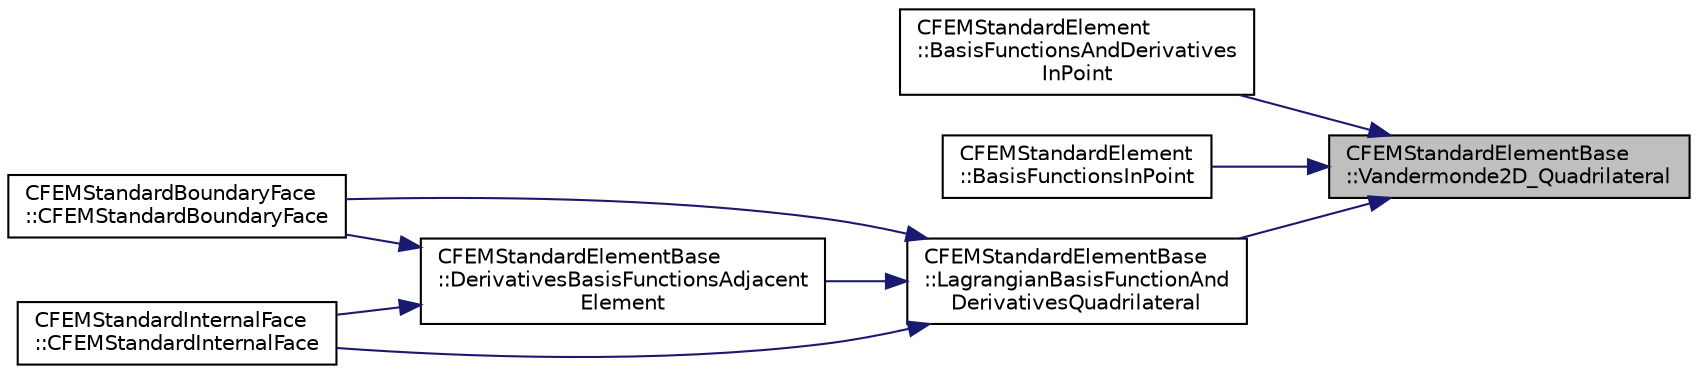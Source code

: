 digraph "CFEMStandardElementBase::Vandermonde2D_Quadrilateral"
{
 // LATEX_PDF_SIZE
  edge [fontname="Helvetica",fontsize="10",labelfontname="Helvetica",labelfontsize="10"];
  node [fontname="Helvetica",fontsize="10",shape=record];
  rankdir="RL";
  Node1 [label="CFEMStandardElementBase\l::Vandermonde2D_Quadrilateral",height=0.2,width=0.4,color="black", fillcolor="grey75", style="filled", fontcolor="black",tooltip="Function, which computes the Vandermonde matrix for a standard quadrilateral."];
  Node1 -> Node2 [dir="back",color="midnightblue",fontsize="10",style="solid",fontname="Helvetica"];
  Node2 [label="CFEMStandardElement\l::BasisFunctionsAndDerivatives\lInPoint",height=0.2,width=0.4,color="black", fillcolor="white", style="filled",URL="$classCFEMStandardElement.html#a0ce8e7aff7657aa636844f04bae3eac4",tooltip="Function, which computes the Lagrangian basis functions and its derivatives for the given parametric ..."];
  Node1 -> Node3 [dir="back",color="midnightblue",fontsize="10",style="solid",fontname="Helvetica"];
  Node3 [label="CFEMStandardElement\l::BasisFunctionsInPoint",height=0.2,width=0.4,color="black", fillcolor="white", style="filled",URL="$classCFEMStandardElement.html#a7e662dc2ab1b4dc7a5b56cd70929af9d",tooltip="Function, which computes the Lagrangian basis functions for the given parametric coordinates."];
  Node1 -> Node4 [dir="back",color="midnightblue",fontsize="10",style="solid",fontname="Helvetica"];
  Node4 [label="CFEMStandardElementBase\l::LagrangianBasisFunctionAnd\lDerivativesQuadrilateral",height=0.2,width=0.4,color="black", fillcolor="white", style="filled",URL="$classCFEMStandardElementBase.html#a876f6b9195c5376d47ca1450a9c2b664",tooltip="Function, which determines the values of the Lagrangian interpolation functions and its derivatives i..."];
  Node4 -> Node5 [dir="back",color="midnightblue",fontsize="10",style="solid",fontname="Helvetica"];
  Node5 [label="CFEMStandardBoundaryFace\l::CFEMStandardBoundaryFace",height=0.2,width=0.4,color="black", fillcolor="white", style="filled",URL="$classCFEMStandardBoundaryFace.html#a5a92fa174c37322a3ebd640d12ab8b3b",tooltip="Alternative constructor."];
  Node4 -> Node6 [dir="back",color="midnightblue",fontsize="10",style="solid",fontname="Helvetica"];
  Node6 [label="CFEMStandardInternalFace\l::CFEMStandardInternalFace",height=0.2,width=0.4,color="black", fillcolor="white", style="filled",URL="$classCFEMStandardInternalFace.html#a03fc34bc2e61074ab778a30b940fb634",tooltip="Alternative constructor."];
  Node4 -> Node7 [dir="back",color="midnightblue",fontsize="10",style="solid",fontname="Helvetica"];
  Node7 [label="CFEMStandardElementBase\l::DerivativesBasisFunctionsAdjacent\lElement",height=0.2,width=0.4,color="black", fillcolor="white", style="filled",URL="$classCFEMStandardElementBase.html#afb1cec3d091753fa80105767654594e4",tooltip="Function, which computes the values of the derivatives of the basis functions of the adjacent element..."];
  Node7 -> Node5 [dir="back",color="midnightblue",fontsize="10",style="solid",fontname="Helvetica"];
  Node7 -> Node6 [dir="back",color="midnightblue",fontsize="10",style="solid",fontname="Helvetica"];
}
